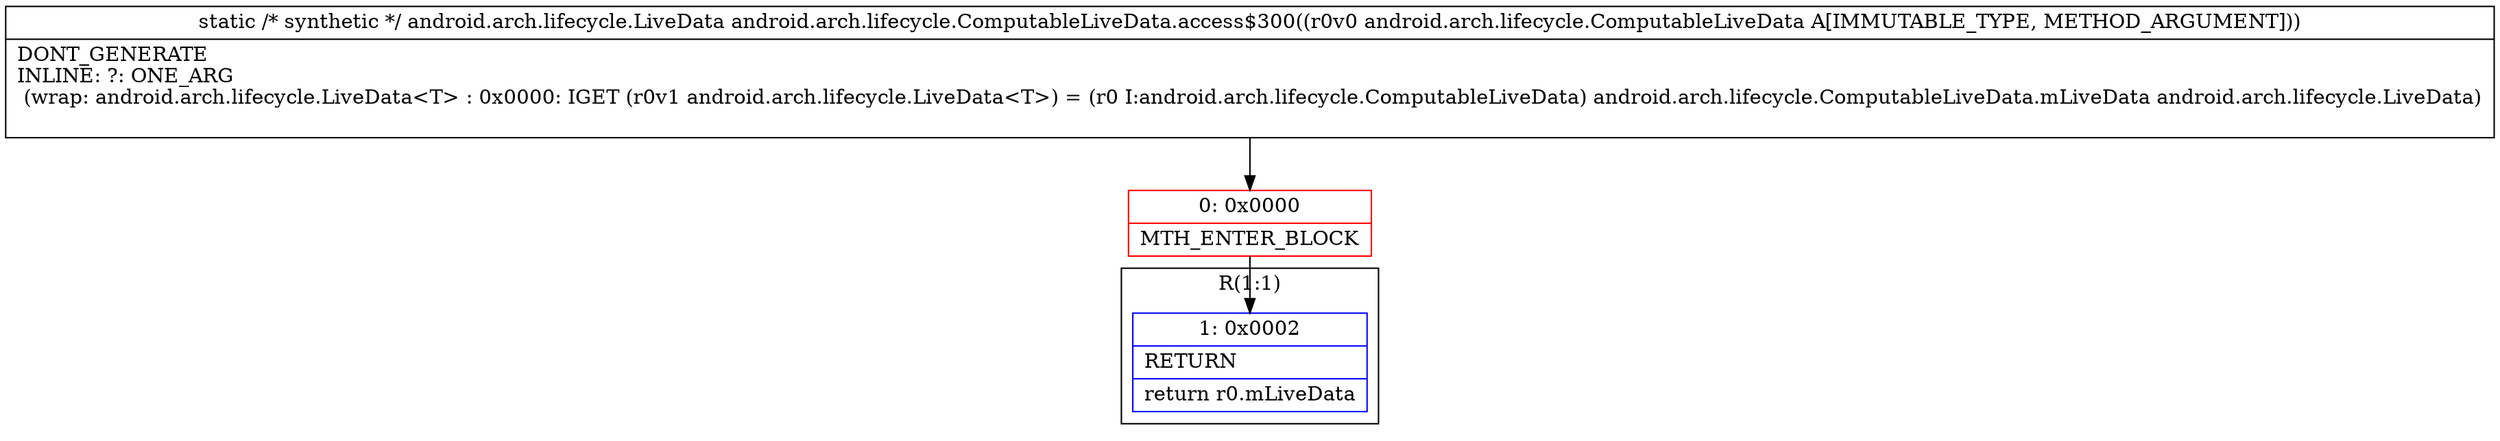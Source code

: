 digraph "CFG forandroid.arch.lifecycle.ComputableLiveData.access$300(Landroid\/arch\/lifecycle\/ComputableLiveData;)Landroid\/arch\/lifecycle\/LiveData;" {
subgraph cluster_Region_1108243342 {
label = "R(1:1)";
node [shape=record,color=blue];
Node_1 [shape=record,label="{1\:\ 0x0002|RETURN\l|return r0.mLiveData\l}"];
}
Node_0 [shape=record,color=red,label="{0\:\ 0x0000|MTH_ENTER_BLOCK\l}"];
MethodNode[shape=record,label="{static \/* synthetic *\/ android.arch.lifecycle.LiveData android.arch.lifecycle.ComputableLiveData.access$300((r0v0 android.arch.lifecycle.ComputableLiveData A[IMMUTABLE_TYPE, METHOD_ARGUMENT]))  | DONT_GENERATE\lINLINE: ?: ONE_ARG  \l  (wrap: android.arch.lifecycle.LiveData\<T\> : 0x0000: IGET  (r0v1 android.arch.lifecycle.LiveData\<T\>) = (r0 I:android.arch.lifecycle.ComputableLiveData) android.arch.lifecycle.ComputableLiveData.mLiveData android.arch.lifecycle.LiveData)\l\l}"];
MethodNode -> Node_0;
Node_0 -> Node_1;
}

